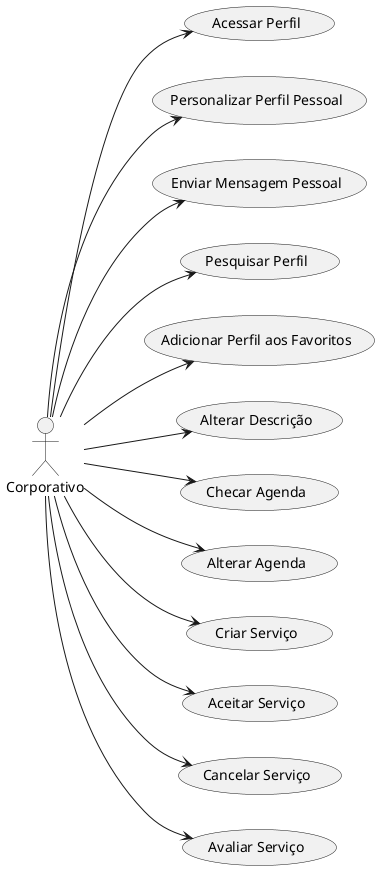 @startuml "Corporativo"
'skinparam actorStyle awesome
'skinparam linetype ortho
left to right direction

actor Corporativo as C

usecase "Acessar Perfil" as acessarPerfil
usecase "Personalizar Perfil Pessoal" as personalizarPerfil
usecase "Enviar Mensagem Pessoal" as enviarMensagem
usecase "Pesquisar Perfil" as pesquisarPerfil
usecase "Adicionar Perfil aos Favoritos" as adicionarFavoritos
usecase "Alterar Descrição" as alterarDescricao
usecase "Checar Agenda" as checarAgenda
usecase "Alterar Agenda" as alterarAgenda
usecase "Criar Serviço" as criarServico
usecase "Aceitar Serviço" as aceitarServico
usecase "Cancelar Serviço" as cancelarServico
usecase "Avaliar Serviço" as avaliarServico

C --> acessarPerfil
C --> personalizarPerfil
C --> checarAgenda
C --> alterarAgenda
C --> aceitarServico
C --> cancelarServico
C --> avaliarServico
C --> pesquisarPerfil
C --> adicionarFavoritos
C --> enviarMensagem
C --> criarServico
C --> alterarDescricao

@enduml